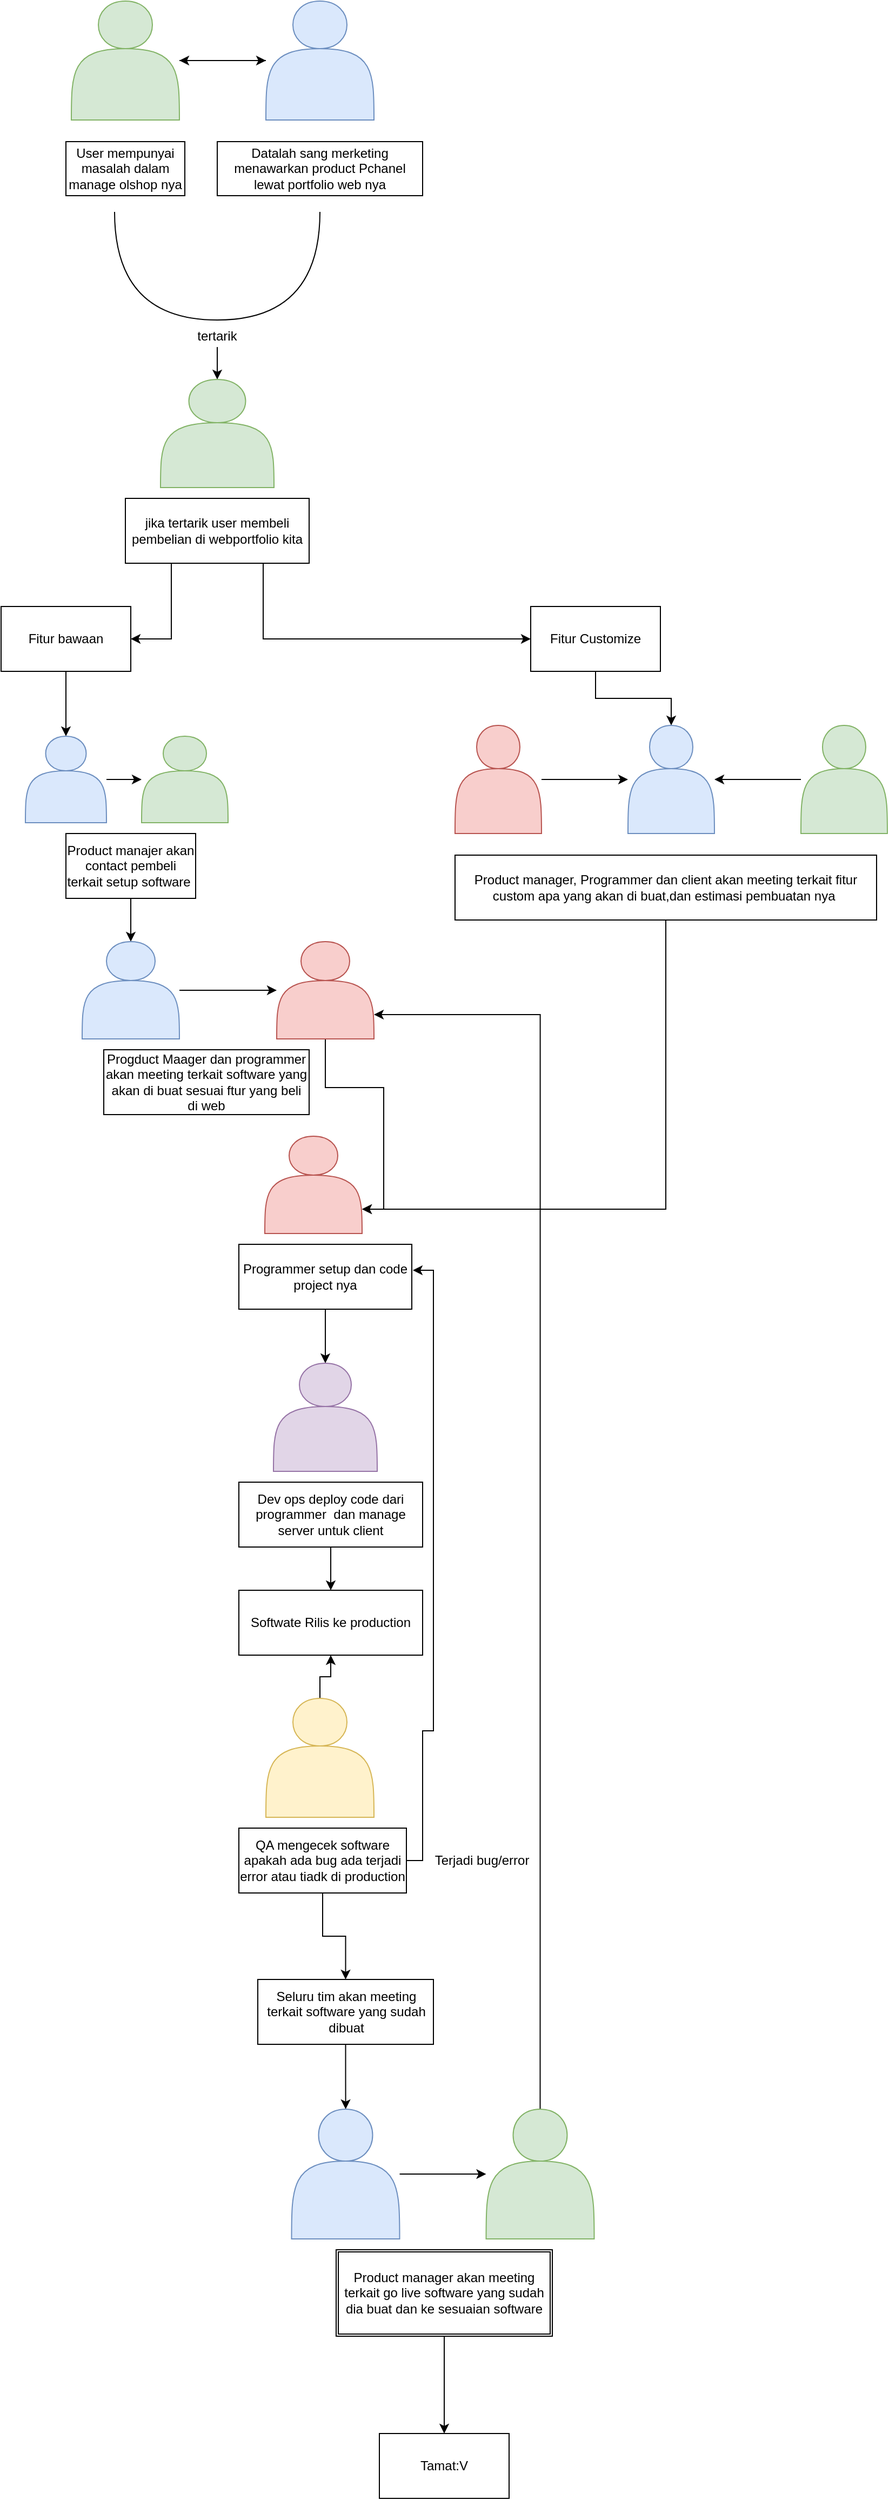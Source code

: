 <mxfile version="21.7.2" type="github">
  <diagram id="C5RBs43oDa-KdzZeNtuy" name="Page-1">
    <mxGraphModel dx="1360" dy="803" grid="1" gridSize="10" guides="1" tooltips="1" connect="1" arrows="1" fold="1" page="1" pageScale="1" pageWidth="1000" pageHeight="170000" math="0" shadow="0">
      <root>
        <mxCell id="WIyWlLk6GJQsqaUBKTNV-0" />
        <mxCell id="WIyWlLk6GJQsqaUBKTNV-1" parent="WIyWlLk6GJQsqaUBKTNV-0" />
        <mxCell id="k1T6m85ykPJWesCUZWKG-8" value="" style="edgeStyle=orthogonalEdgeStyle;rounded=0;orthogonalLoop=1;jettySize=auto;html=1;" edge="1" parent="WIyWlLk6GJQsqaUBKTNV-1" source="k1T6m85ykPJWesCUZWKG-3" target="k1T6m85ykPJWesCUZWKG-6">
          <mxGeometry relative="1" as="geometry" />
        </mxCell>
        <mxCell id="k1T6m85ykPJWesCUZWKG-3" value="" style="shape=actor;whiteSpace=wrap;html=1;fillColor=#d5e8d4;strokeColor=#82b366;" vertex="1" parent="WIyWlLk6GJQsqaUBKTNV-1">
          <mxGeometry x="145" y="160" width="100" height="110" as="geometry" />
        </mxCell>
        <mxCell id="k1T6m85ykPJWesCUZWKG-4" value="User mempunyai masalah dalam manage olshop nya" style="html=1;whiteSpace=wrap;" vertex="1" parent="WIyWlLk6GJQsqaUBKTNV-1">
          <mxGeometry x="140" y="290" width="110" height="50" as="geometry" />
        </mxCell>
        <mxCell id="k1T6m85ykPJWesCUZWKG-9" value="" style="edgeStyle=orthogonalEdgeStyle;rounded=0;orthogonalLoop=1;jettySize=auto;html=1;" edge="1" parent="WIyWlLk6GJQsqaUBKTNV-1" source="k1T6m85ykPJWesCUZWKG-6" target="k1T6m85ykPJWesCUZWKG-3">
          <mxGeometry relative="1" as="geometry" />
        </mxCell>
        <mxCell id="k1T6m85ykPJWesCUZWKG-6" value="" style="shape=actor;whiteSpace=wrap;html=1;fillColor=#dae8fc;strokeColor=#6c8ebf;" vertex="1" parent="WIyWlLk6GJQsqaUBKTNV-1">
          <mxGeometry x="325" y="160" width="100" height="110" as="geometry" />
        </mxCell>
        <mxCell id="k1T6m85ykPJWesCUZWKG-7" value="Datalah sang merketing menawarkan product Pchanel lewat portfolio web nya" style="html=1;whiteSpace=wrap;" vertex="1" parent="WIyWlLk6GJQsqaUBKTNV-1">
          <mxGeometry x="280" y="290" width="190" height="50" as="geometry" />
        </mxCell>
        <mxCell id="k1T6m85ykPJWesCUZWKG-13" value="" style="shape=requiredInterface;html=1;verticalLabelPosition=bottom;sketch=0;rotation=90;" vertex="1" parent="WIyWlLk6GJQsqaUBKTNV-1">
          <mxGeometry x="230" y="310" width="100" height="190" as="geometry" />
        </mxCell>
        <mxCell id="k1T6m85ykPJWesCUZWKG-23" value="" style="edgeStyle=orthogonalEdgeStyle;rounded=0;orthogonalLoop=1;jettySize=auto;html=1;" edge="1" parent="WIyWlLk6GJQsqaUBKTNV-1" source="k1T6m85ykPJWesCUZWKG-16" target="k1T6m85ykPJWesCUZWKG-18">
          <mxGeometry relative="1" as="geometry" />
        </mxCell>
        <UserObject label="tertarik" placeholders="1" name="Variable" id="k1T6m85ykPJWesCUZWKG-16">
          <mxCell style="text;html=1;strokeColor=none;fillColor=none;align=center;verticalAlign=middle;whiteSpace=wrap;overflow=hidden;" vertex="1" parent="WIyWlLk6GJQsqaUBKTNV-1">
            <mxGeometry x="240" y="460" width="80" height="20" as="geometry" />
          </mxCell>
        </UserObject>
        <mxCell id="k1T6m85ykPJWesCUZWKG-18" value="" style="shape=actor;whiteSpace=wrap;html=1;fillColor=#d5e8d4;strokeColor=#82b366;" vertex="1" parent="WIyWlLk6GJQsqaUBKTNV-1">
          <mxGeometry x="227.5" y="510" width="105" height="100" as="geometry" />
        </mxCell>
        <mxCell id="k1T6m85ykPJWesCUZWKG-81" style="edgeStyle=orthogonalEdgeStyle;rounded=0;orthogonalLoop=1;jettySize=auto;html=1;entryX=0;entryY=0.5;entryDx=0;entryDy=0;exitX=0.75;exitY=1;exitDx=0;exitDy=0;" edge="1" parent="WIyWlLk6GJQsqaUBKTNV-1" source="k1T6m85ykPJWesCUZWKG-24" target="k1T6m85ykPJWesCUZWKG-79">
          <mxGeometry relative="1" as="geometry" />
        </mxCell>
        <mxCell id="k1T6m85ykPJWesCUZWKG-82" style="edgeStyle=orthogonalEdgeStyle;rounded=0;orthogonalLoop=1;jettySize=auto;html=1;exitX=0.25;exitY=1;exitDx=0;exitDy=0;entryX=1;entryY=0.5;entryDx=0;entryDy=0;" edge="1" parent="WIyWlLk6GJQsqaUBKTNV-1" source="k1T6m85ykPJWesCUZWKG-24" target="k1T6m85ykPJWesCUZWKG-78">
          <mxGeometry relative="1" as="geometry" />
        </mxCell>
        <mxCell id="k1T6m85ykPJWesCUZWKG-24" value="jika tertarik user membeli pembelian di webportfolio kita" style="rounded=0;whiteSpace=wrap;html=1;" vertex="1" parent="WIyWlLk6GJQsqaUBKTNV-1">
          <mxGeometry x="195" y="620" width="170" height="60" as="geometry" />
        </mxCell>
        <mxCell id="k1T6m85ykPJWesCUZWKG-84" value="" style="edgeStyle=orthogonalEdgeStyle;rounded=0;orthogonalLoop=1;jettySize=auto;html=1;" edge="1" parent="WIyWlLk6GJQsqaUBKTNV-1" source="k1T6m85ykPJWesCUZWKG-78" target="k1T6m85ykPJWesCUZWKG-83">
          <mxGeometry relative="1" as="geometry" />
        </mxCell>
        <mxCell id="k1T6m85ykPJWesCUZWKG-78" value="Fitur bawaan" style="rounded=0;whiteSpace=wrap;html=1;" vertex="1" parent="WIyWlLk6GJQsqaUBKTNV-1">
          <mxGeometry x="80" y="720" width="120" height="60" as="geometry" />
        </mxCell>
        <mxCell id="k1T6m85ykPJWesCUZWKG-126" style="edgeStyle=orthogonalEdgeStyle;rounded=0;orthogonalLoop=1;jettySize=auto;html=1;exitX=0.5;exitY=1;exitDx=0;exitDy=0;entryX=0.5;entryY=0;entryDx=0;entryDy=0;" edge="1" parent="WIyWlLk6GJQsqaUBKTNV-1" source="k1T6m85ykPJWesCUZWKG-79" target="k1T6m85ykPJWesCUZWKG-120">
          <mxGeometry relative="1" as="geometry" />
        </mxCell>
        <mxCell id="k1T6m85ykPJWesCUZWKG-79" value="Fitur Customize" style="rounded=0;whiteSpace=wrap;html=1;" vertex="1" parent="WIyWlLk6GJQsqaUBKTNV-1">
          <mxGeometry x="570" y="720" width="120" height="60" as="geometry" />
        </mxCell>
        <mxCell id="k1T6m85ykPJWesCUZWKG-87" value="" style="edgeStyle=orthogonalEdgeStyle;rounded=0;orthogonalLoop=1;jettySize=auto;html=1;" edge="1" parent="WIyWlLk6GJQsqaUBKTNV-1" source="k1T6m85ykPJWesCUZWKG-83" target="k1T6m85ykPJWesCUZWKG-86">
          <mxGeometry relative="1" as="geometry" />
        </mxCell>
        <mxCell id="k1T6m85ykPJWesCUZWKG-83" value="" style="shape=actor;whiteSpace=wrap;html=1;fillColor=#dae8fc;strokeColor=#6c8ebf;" vertex="1" parent="WIyWlLk6GJQsqaUBKTNV-1">
          <mxGeometry x="102.5" y="840" width="75" height="80" as="geometry" />
        </mxCell>
        <mxCell id="k1T6m85ykPJWesCUZWKG-93" value="" style="edgeStyle=orthogonalEdgeStyle;rounded=0;orthogonalLoop=1;jettySize=auto;html=1;" edge="1" parent="WIyWlLk6GJQsqaUBKTNV-1" source="k1T6m85ykPJWesCUZWKG-85" target="k1T6m85ykPJWesCUZWKG-88">
          <mxGeometry relative="1" as="geometry" />
        </mxCell>
        <mxCell id="k1T6m85ykPJWesCUZWKG-85" value="Product manajer akan contact pembeli terkait setup software&amp;nbsp;" style="rounded=0;whiteSpace=wrap;html=1;" vertex="1" parent="WIyWlLk6GJQsqaUBKTNV-1">
          <mxGeometry x="140" y="930" width="120" height="60" as="geometry" />
        </mxCell>
        <mxCell id="k1T6m85ykPJWesCUZWKG-86" value="" style="shape=actor;whiteSpace=wrap;html=1;fillColor=#d5e8d4;strokeColor=#82b366;" vertex="1" parent="WIyWlLk6GJQsqaUBKTNV-1">
          <mxGeometry x="210" y="840" width="80" height="80" as="geometry" />
        </mxCell>
        <mxCell id="k1T6m85ykPJWesCUZWKG-91" value="" style="edgeStyle=orthogonalEdgeStyle;rounded=0;orthogonalLoop=1;jettySize=auto;html=1;" edge="1" parent="WIyWlLk6GJQsqaUBKTNV-1" source="k1T6m85ykPJWesCUZWKG-88" target="k1T6m85ykPJWesCUZWKG-90">
          <mxGeometry relative="1" as="geometry" />
        </mxCell>
        <mxCell id="k1T6m85ykPJWesCUZWKG-88" value="" style="shape=actor;whiteSpace=wrap;html=1;fillColor=#dae8fc;strokeColor=#6c8ebf;" vertex="1" parent="WIyWlLk6GJQsqaUBKTNV-1">
          <mxGeometry x="155" y="1030" width="90" height="90" as="geometry" />
        </mxCell>
        <mxCell id="k1T6m85ykPJWesCUZWKG-89" value="Progduct Maager dan programmer akan meeting terkait software yang akan di buat sesuai ftur yang beli di web" style="rounded=0;whiteSpace=wrap;html=1;" vertex="1" parent="WIyWlLk6GJQsqaUBKTNV-1">
          <mxGeometry x="175" y="1130" width="190" height="60" as="geometry" />
        </mxCell>
        <mxCell id="k1T6m85ykPJWesCUZWKG-95" style="edgeStyle=orthogonalEdgeStyle;rounded=0;orthogonalLoop=1;jettySize=auto;html=1;entryX=1;entryY=0.75;entryDx=0;entryDy=0;" edge="1" parent="WIyWlLk6GJQsqaUBKTNV-1" source="k1T6m85ykPJWesCUZWKG-90" target="k1T6m85ykPJWesCUZWKG-94">
          <mxGeometry relative="1" as="geometry">
            <mxPoint x="450" y="1090" as="sourcePoint" />
          </mxGeometry>
        </mxCell>
        <mxCell id="k1T6m85ykPJWesCUZWKG-90" value="" style="shape=actor;whiteSpace=wrap;html=1;fillColor=#f8cecc;strokeColor=#b85450;" vertex="1" parent="WIyWlLk6GJQsqaUBKTNV-1">
          <mxGeometry x="335" y="1030" width="90" height="90" as="geometry" />
        </mxCell>
        <mxCell id="k1T6m85ykPJWesCUZWKG-92" style="edgeStyle=orthogonalEdgeStyle;rounded=0;orthogonalLoop=1;jettySize=auto;html=1;exitX=0.5;exitY=1;exitDx=0;exitDy=0;" edge="1" parent="WIyWlLk6GJQsqaUBKTNV-1" source="k1T6m85ykPJWesCUZWKG-89" target="k1T6m85ykPJWesCUZWKG-89">
          <mxGeometry relative="1" as="geometry" />
        </mxCell>
        <mxCell id="k1T6m85ykPJWesCUZWKG-94" value="" style="shape=actor;whiteSpace=wrap;html=1;fillColor=#f8cecc;strokeColor=#b85450;" vertex="1" parent="WIyWlLk6GJQsqaUBKTNV-1">
          <mxGeometry x="324" y="1210" width="90" height="90" as="geometry" />
        </mxCell>
        <mxCell id="k1T6m85ykPJWesCUZWKG-98" value="" style="edgeStyle=orthogonalEdgeStyle;rounded=0;orthogonalLoop=1;jettySize=auto;html=1;" edge="1" parent="WIyWlLk6GJQsqaUBKTNV-1" source="k1T6m85ykPJWesCUZWKG-96" target="k1T6m85ykPJWesCUZWKG-97">
          <mxGeometry relative="1" as="geometry" />
        </mxCell>
        <mxCell id="k1T6m85ykPJWesCUZWKG-96" value="Programmer setup dan code project nya" style="rounded=0;whiteSpace=wrap;html=1;" vertex="1" parent="WIyWlLk6GJQsqaUBKTNV-1">
          <mxGeometry x="300" y="1310" width="160" height="60" as="geometry" />
        </mxCell>
        <mxCell id="k1T6m85ykPJWesCUZWKG-97" value="" style="shape=actor;whiteSpace=wrap;html=1;fillColor=#e1d5e7;strokeColor=#9673a6;" vertex="1" parent="WIyWlLk6GJQsqaUBKTNV-1">
          <mxGeometry x="332" y="1420" width="96" height="100" as="geometry" />
        </mxCell>
        <mxCell id="k1T6m85ykPJWesCUZWKG-101" value="" style="edgeStyle=orthogonalEdgeStyle;rounded=0;orthogonalLoop=1;jettySize=auto;html=1;" edge="1" parent="WIyWlLk6GJQsqaUBKTNV-1" source="k1T6m85ykPJWesCUZWKG-99" target="k1T6m85ykPJWesCUZWKG-100">
          <mxGeometry relative="1" as="geometry" />
        </mxCell>
        <mxCell id="k1T6m85ykPJWesCUZWKG-99" value="Dev ops deploy code dari programmer&amp;nbsp; dan manage server untuk client" style="rounded=0;whiteSpace=wrap;html=1;" vertex="1" parent="WIyWlLk6GJQsqaUBKTNV-1">
          <mxGeometry x="300" y="1530" width="170" height="60" as="geometry" />
        </mxCell>
        <mxCell id="k1T6m85ykPJWesCUZWKG-100" value="Softwate Rilis ke production" style="rounded=0;whiteSpace=wrap;html=1;" vertex="1" parent="WIyWlLk6GJQsqaUBKTNV-1">
          <mxGeometry x="300" y="1630" width="170" height="60" as="geometry" />
        </mxCell>
        <mxCell id="k1T6m85ykPJWesCUZWKG-103" value="" style="edgeStyle=orthogonalEdgeStyle;rounded=0;orthogonalLoop=1;jettySize=auto;html=1;" edge="1" parent="WIyWlLk6GJQsqaUBKTNV-1" source="k1T6m85ykPJWesCUZWKG-102" target="k1T6m85ykPJWesCUZWKG-100">
          <mxGeometry relative="1" as="geometry" />
        </mxCell>
        <mxCell id="k1T6m85ykPJWesCUZWKG-102" value="" style="shape=actor;whiteSpace=wrap;html=1;fillColor=#fff2cc;strokeColor=#d6b656;" vertex="1" parent="WIyWlLk6GJQsqaUBKTNV-1">
          <mxGeometry x="325" y="1730" width="100" height="110" as="geometry" />
        </mxCell>
        <mxCell id="k1T6m85ykPJWesCUZWKG-105" style="edgeStyle=orthogonalEdgeStyle;rounded=0;orthogonalLoop=1;jettySize=auto;html=1;entryX=1.006;entryY=0.4;entryDx=0;entryDy=0;entryPerimeter=0;" edge="1" parent="WIyWlLk6GJQsqaUBKTNV-1" source="k1T6m85ykPJWesCUZWKG-104" target="k1T6m85ykPJWesCUZWKG-96">
          <mxGeometry relative="1" as="geometry">
            <mxPoint x="490" y="1470" as="targetPoint" />
            <Array as="points">
              <mxPoint x="470" y="1880" />
              <mxPoint x="470" y="1760" />
              <mxPoint x="480" y="1760" />
              <mxPoint x="480" y="1334" />
            </Array>
          </mxGeometry>
        </mxCell>
        <mxCell id="k1T6m85ykPJWesCUZWKG-108" value="" style="edgeStyle=orthogonalEdgeStyle;rounded=0;orthogonalLoop=1;jettySize=auto;html=1;" edge="1" parent="WIyWlLk6GJQsqaUBKTNV-1" source="k1T6m85ykPJWesCUZWKG-104" target="k1T6m85ykPJWesCUZWKG-107">
          <mxGeometry relative="1" as="geometry" />
        </mxCell>
        <mxCell id="k1T6m85ykPJWesCUZWKG-104" value="QA mengecek software apakah ada bug ada terjadi error atau tiadk di production" style="rounded=0;whiteSpace=wrap;html=1;" vertex="1" parent="WIyWlLk6GJQsqaUBKTNV-1">
          <mxGeometry x="300" y="1850" width="155" height="60" as="geometry" />
        </mxCell>
        <mxCell id="k1T6m85ykPJWesCUZWKG-106" value="Terjadi bug/error" style="text;html=1;strokeColor=none;fillColor=none;align=center;verticalAlign=middle;whiteSpace=wrap;rounded=0;" vertex="1" parent="WIyWlLk6GJQsqaUBKTNV-1">
          <mxGeometry x="460" y="1865" width="130" height="30" as="geometry" />
        </mxCell>
        <mxCell id="k1T6m85ykPJWesCUZWKG-113" value="" style="edgeStyle=orthogonalEdgeStyle;rounded=0;orthogonalLoop=1;jettySize=auto;html=1;" edge="1" parent="WIyWlLk6GJQsqaUBKTNV-1" source="k1T6m85ykPJWesCUZWKG-107" target="k1T6m85ykPJWesCUZWKG-109">
          <mxGeometry relative="1" as="geometry" />
        </mxCell>
        <mxCell id="k1T6m85ykPJWesCUZWKG-107" value="Seluru tim akan meeting terkait software yang sudah dibuat" style="whiteSpace=wrap;html=1;rounded=0;" vertex="1" parent="WIyWlLk6GJQsqaUBKTNV-1">
          <mxGeometry x="317.5" y="1990" width="162.5" height="60" as="geometry" />
        </mxCell>
        <mxCell id="k1T6m85ykPJWesCUZWKG-112" value="" style="edgeStyle=orthogonalEdgeStyle;rounded=0;orthogonalLoop=1;jettySize=auto;html=1;" edge="1" parent="WIyWlLk6GJQsqaUBKTNV-1" source="k1T6m85ykPJWesCUZWKG-109" target="k1T6m85ykPJWesCUZWKG-111">
          <mxGeometry relative="1" as="geometry" />
        </mxCell>
        <mxCell id="k1T6m85ykPJWesCUZWKG-109" value="" style="shape=actor;whiteSpace=wrap;html=1;fillColor=#dae8fc;strokeColor=#6c8ebf;" vertex="1" parent="WIyWlLk6GJQsqaUBKTNV-1">
          <mxGeometry x="348.75" y="2110" width="100" height="120" as="geometry" />
        </mxCell>
        <mxCell id="k1T6m85ykPJWesCUZWKG-125" style="edgeStyle=orthogonalEdgeStyle;rounded=0;orthogonalLoop=1;jettySize=auto;html=1;exitX=0.5;exitY=0;exitDx=0;exitDy=0;entryX=1;entryY=0.75;entryDx=0;entryDy=0;" edge="1" parent="WIyWlLk6GJQsqaUBKTNV-1" source="k1T6m85ykPJWesCUZWKG-111" target="k1T6m85ykPJWesCUZWKG-90">
          <mxGeometry relative="1" as="geometry">
            <mxPoint x="580" y="1090" as="targetPoint" />
          </mxGeometry>
        </mxCell>
        <mxCell id="k1T6m85ykPJWesCUZWKG-111" value="" style="shape=actor;whiteSpace=wrap;html=1;fillColor=#d5e8d4;strokeColor=#82b366;" vertex="1" parent="WIyWlLk6GJQsqaUBKTNV-1">
          <mxGeometry x="528.75" y="2110" width="100" height="120" as="geometry" />
        </mxCell>
        <mxCell id="k1T6m85ykPJWesCUZWKG-116" value="" style="edgeStyle=orthogonalEdgeStyle;rounded=0;orthogonalLoop=1;jettySize=auto;html=1;" edge="1" parent="WIyWlLk6GJQsqaUBKTNV-1" source="k1T6m85ykPJWesCUZWKG-114" target="k1T6m85ykPJWesCUZWKG-115">
          <mxGeometry relative="1" as="geometry" />
        </mxCell>
        <mxCell id="k1T6m85ykPJWesCUZWKG-114" value="Product manager akan meeting terkait go live software yang sudah dia buat dan ke sesuaian software" style="shape=ext;double=1;rounded=0;whiteSpace=wrap;html=1;" vertex="1" parent="WIyWlLk6GJQsqaUBKTNV-1">
          <mxGeometry x="390" y="2240" width="200" height="80" as="geometry" />
        </mxCell>
        <mxCell id="k1T6m85ykPJWesCUZWKG-115" value="Tamat:V" style="whiteSpace=wrap;html=1;rounded=0;" vertex="1" parent="WIyWlLk6GJQsqaUBKTNV-1">
          <mxGeometry x="430" y="2410" width="120" height="60" as="geometry" />
        </mxCell>
        <mxCell id="k1T6m85ykPJWesCUZWKG-121" value="" style="edgeStyle=orthogonalEdgeStyle;rounded=0;orthogonalLoop=1;jettySize=auto;html=1;" edge="1" parent="WIyWlLk6GJQsqaUBKTNV-1" source="k1T6m85ykPJWesCUZWKG-119" target="k1T6m85ykPJWesCUZWKG-120">
          <mxGeometry relative="1" as="geometry" />
        </mxCell>
        <mxCell id="k1T6m85ykPJWesCUZWKG-119" value="" style="shape=actor;whiteSpace=wrap;html=1;fillColor=#f8cecc;strokeColor=#b85450;" vertex="1" parent="WIyWlLk6GJQsqaUBKTNV-1">
          <mxGeometry x="500" y="830" width="80" height="100" as="geometry" />
        </mxCell>
        <mxCell id="k1T6m85ykPJWesCUZWKG-120" value="" style="shape=actor;whiteSpace=wrap;html=1;fillColor=#dae8fc;strokeColor=#6c8ebf;" vertex="1" parent="WIyWlLk6GJQsqaUBKTNV-1">
          <mxGeometry x="660" y="830" width="80" height="100" as="geometry" />
        </mxCell>
        <mxCell id="k1T6m85ykPJWesCUZWKG-124" value="" style="edgeStyle=orthogonalEdgeStyle;rounded=0;orthogonalLoop=1;jettySize=auto;html=1;" edge="1" parent="WIyWlLk6GJQsqaUBKTNV-1" source="k1T6m85ykPJWesCUZWKG-122" target="k1T6m85ykPJWesCUZWKG-120">
          <mxGeometry relative="1" as="geometry" />
        </mxCell>
        <mxCell id="k1T6m85ykPJWesCUZWKG-122" value="" style="shape=actor;whiteSpace=wrap;html=1;fillColor=#d5e8d4;strokeColor=#82b366;" vertex="1" parent="WIyWlLk6GJQsqaUBKTNV-1">
          <mxGeometry x="820" y="830" width="80" height="100" as="geometry" />
        </mxCell>
        <mxCell id="k1T6m85ykPJWesCUZWKG-128" style="edgeStyle=orthogonalEdgeStyle;rounded=0;orthogonalLoop=1;jettySize=auto;html=1;exitX=0.5;exitY=1;exitDx=0;exitDy=0;entryX=1;entryY=0.75;entryDx=0;entryDy=0;" edge="1" parent="WIyWlLk6GJQsqaUBKTNV-1" source="k1T6m85ykPJWesCUZWKG-127" target="k1T6m85ykPJWesCUZWKG-94">
          <mxGeometry relative="1" as="geometry" />
        </mxCell>
        <mxCell id="k1T6m85ykPJWesCUZWKG-127" value="Product manager, Programmer dan client akan meeting terkait fitur custom apa yang akan di buat,dan estimasi pembuatan nya&amp;nbsp;" style="rounded=0;whiteSpace=wrap;html=1;" vertex="1" parent="WIyWlLk6GJQsqaUBKTNV-1">
          <mxGeometry x="500" y="950" width="390" height="60" as="geometry" />
        </mxCell>
      </root>
    </mxGraphModel>
  </diagram>
</mxfile>
